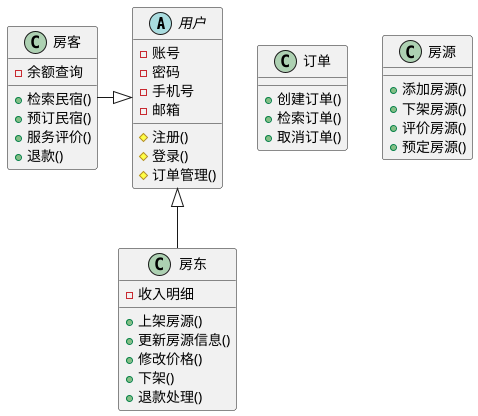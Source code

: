 @startuml 类图

skinparam shadowing false

abstract 用户{
	- 账号
    - 密码
    - 手机号
    - 邮箱

	# 注册()
    # 登录()
    # 订单管理()
}

class 房东 {
    - 收入明细

    + 上架房源()
    + 更新房源信息()
    + 修改价格()
    + 下架()
    + 退款处理()
}

class 房客 {
    - 余额查询

    + 检索民宿()
    + 预订民宿()
    + 服务评价()
    + 退款()
}

class 订单 {
    + 创建订单()
    + 检索订单()
    + 取消订单()
}

class 房源 {
    + 添加房源()
    + 下架房源()
    + 评价房源()
    + 预定房源()
}

房东 -up-|> 用户
房客 -right-|> 用户




@enduml